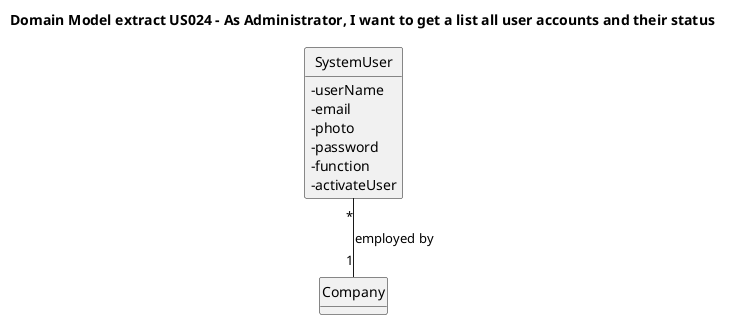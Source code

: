 @startuml
'https://plantuml.com/class-diagram
hide circle
skinparam classAttributeIconSize 0
hide methods

title Domain Model extract US024 - As Administrator, I want to get a list all user accounts and their status

class Company{
}

class SystemUser{
      - userName
      - email
      - photo
      - password
      - function
      - activateUser
      }


SystemUser "*" -- "1" Company: employed by


@enduml